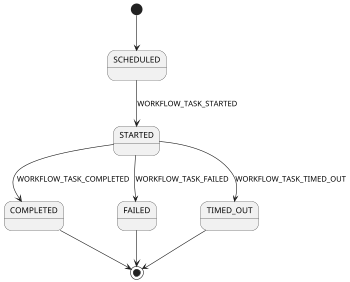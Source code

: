 ` Copyright (C) 2020 Temporal Technologies, Inc. All Rights Reserved.
`
` Copyright 2012-2016 Amazon.com, Inc. or its affiliates. All Rights Reserved.
`
` Modifications copyright (C) 2017 Uber Technologies, Inc.
`
` Licensed under the Apache License, Version 2.0 (the "License"). You may not
` use this file except in compliance with the License. A copy of the License is
` located at
`
` http://aws.amazon.com/apache2.0
`
` or in the "license" file accompanying this file. This file is distributed on
` an "AS IS" BASIS, WITHOUT WARRANTIES OR CONDITIONS OF ANY KIND, either
` express or implied. See the License for the specific language governing
` permissions and limitations under the License.

` PlantUML <plantuml.com> State Diagram.
` Generated from src/main/java/io/temporal/internal/csm/WorkflowTaskCommands.java
` by io.temporal.internal.csm.CommandsGeneratePlantUMLStateDiagrams.


@startuml
scale 350 width
[*] --> SCHEDULED
SCHEDULED --> STARTED: WORKFLOW_TASK_STARTED
STARTED --> COMPLETED: WORKFLOW_TASK_COMPLETED
STARTED --> FAILED: WORKFLOW_TASK_FAILED
STARTED --> TIMED_OUT: WORKFLOW_TASK_TIMED_OUT
COMPLETED --> [*]
TIMED_OUT --> [*]
FAILED --> [*]
@enduml
